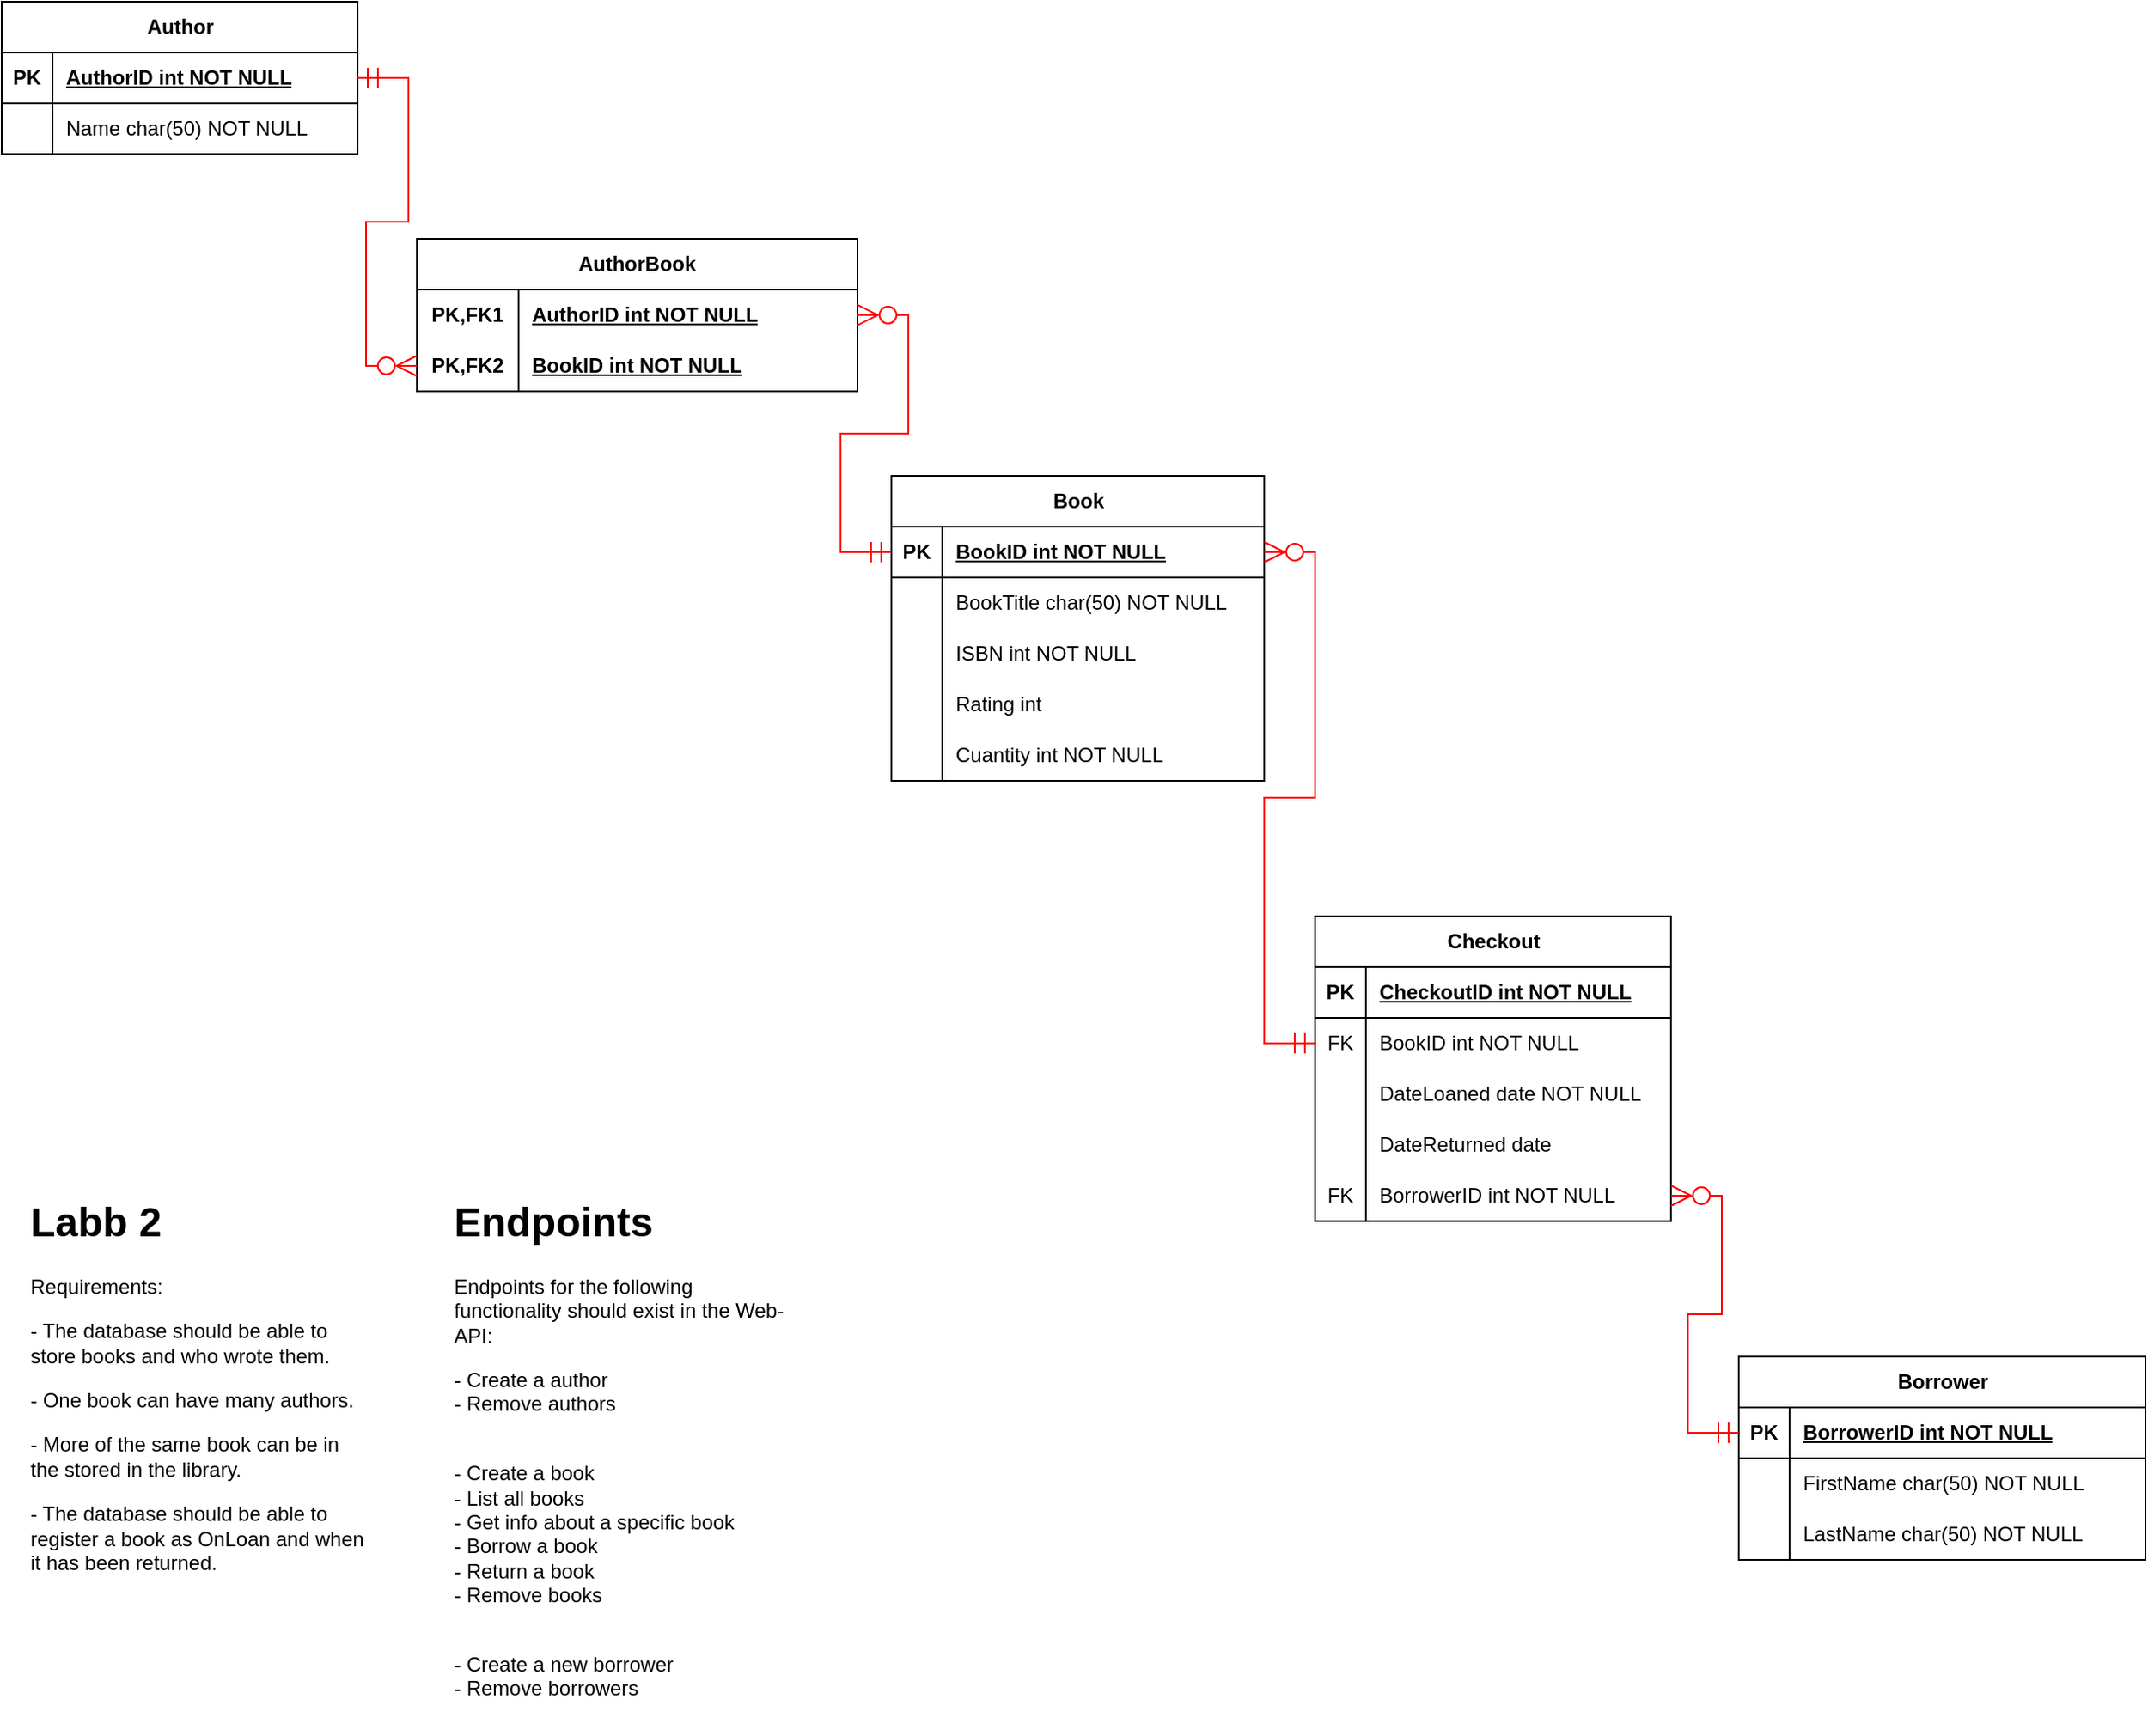 <mxfile version="26.0.4">
  <diagram id="R2lEEEUBdFMjLlhIrx00" name="Page-1">
    <mxGraphModel dx="2183" dy="2573" grid="1" gridSize="10" guides="1" tooltips="1" connect="1" arrows="1" fold="1" page="1" pageScale="1" pageWidth="850" pageHeight="1100" math="0" shadow="0" extFonts="Permanent Marker^https://fonts.googleapis.com/css?family=Permanent+Marker">
      <root>
        <mxCell id="0" />
        <mxCell id="1" parent="0" />
        <mxCell id="jyX-5wP8GBcwN6ynJ2SO-1" value="&lt;h1 style=&quot;margin-top: 0px;&quot;&gt;Labb 2&lt;/h1&gt;&lt;p&gt;Requirements:&lt;/p&gt;&lt;p&gt;- The database should be able to store books and who wrote them.&lt;/p&gt;&lt;p&gt;- One book can have many authors.&lt;/p&gt;&lt;p&gt;- More of the same book can be in the stored in the library.&lt;/p&gt;&lt;p&gt;- The database should be able to register a book as OnLoan and when it has been returned.&lt;/p&gt;" style="text;html=1;whiteSpace=wrap;overflow=hidden;rounded=0;" vertex="1" parent="1">
          <mxGeometry x="235" y="-370" width="200" height="250" as="geometry" />
        </mxCell>
        <mxCell id="jyX-5wP8GBcwN6ynJ2SO-2" value="&lt;h1 style=&quot;margin-top: 0px;&quot;&gt;Endpoints&lt;/h1&gt;&lt;p&gt;Endpoints for the following functionality should exist in the Web-API:&lt;/p&gt;&lt;p&gt;- Create a author&lt;br&gt;- Remove authors&lt;br&gt;&lt;br&gt;&lt;/p&gt;&lt;p&gt;- Create a book&lt;br&gt;- List all books&lt;br&gt;- Get info about a specific book&lt;br&gt;- Borrow a book&lt;br&gt;&lt;span style=&quot;background-color: transparent; color: light-dark(rgb(0, 0, 0), rgb(255, 255, 255));&quot;&gt;- Return a book&lt;br&gt;&lt;/span&gt;&lt;span style=&quot;background-color: transparent; color: light-dark(rgb(0, 0, 0), rgb(255, 255, 255));&quot;&gt;- Remove books&lt;/span&gt;&lt;/p&gt;&lt;p&gt;&lt;br&gt;- Create a new borrower&lt;br&gt;- Remove borrowers&lt;/p&gt;&lt;p&gt;&lt;br&gt;&lt;/p&gt;&lt;p&gt;&lt;br&gt;&lt;/p&gt;&lt;p&gt;&lt;br&gt;&lt;/p&gt;&lt;p&gt;&lt;br&gt;&lt;/p&gt;" style="text;html=1;whiteSpace=wrap;overflow=hidden;rounded=0;" vertex="1" parent="1">
          <mxGeometry x="485" y="-370" width="200" height="320" as="geometry" />
        </mxCell>
        <mxCell id="jyX-5wP8GBcwN6ynJ2SO-28" value="Author" style="shape=table;startSize=30;container=1;collapsible=1;childLayout=tableLayout;fixedRows=1;rowLines=0;fontStyle=1;align=center;resizeLast=1;html=1;" vertex="1" parent="1">
          <mxGeometry x="220" y="-1070" width="210" height="90" as="geometry" />
        </mxCell>
        <mxCell id="jyX-5wP8GBcwN6ynJ2SO-29" value="" style="shape=tableRow;horizontal=0;startSize=0;swimlaneHead=0;swimlaneBody=0;fillColor=none;collapsible=0;dropTarget=0;points=[[0,0.5],[1,0.5]];portConstraint=eastwest;top=0;left=0;right=0;bottom=1;" vertex="1" parent="jyX-5wP8GBcwN6ynJ2SO-28">
          <mxGeometry y="30" width="210" height="30" as="geometry" />
        </mxCell>
        <mxCell id="jyX-5wP8GBcwN6ynJ2SO-30" value="PK" style="shape=partialRectangle;connectable=0;fillColor=none;top=0;left=0;bottom=0;right=0;fontStyle=1;overflow=hidden;whiteSpace=wrap;html=1;" vertex="1" parent="jyX-5wP8GBcwN6ynJ2SO-29">
          <mxGeometry width="30" height="30" as="geometry">
            <mxRectangle width="30" height="30" as="alternateBounds" />
          </mxGeometry>
        </mxCell>
        <mxCell id="jyX-5wP8GBcwN6ynJ2SO-31" value="AuthorID int NOT NULL" style="shape=partialRectangle;connectable=0;fillColor=none;top=0;left=0;bottom=0;right=0;align=left;spacingLeft=6;fontStyle=5;overflow=hidden;whiteSpace=wrap;html=1;" vertex="1" parent="jyX-5wP8GBcwN6ynJ2SO-29">
          <mxGeometry x="30" width="180" height="30" as="geometry">
            <mxRectangle width="180" height="30" as="alternateBounds" />
          </mxGeometry>
        </mxCell>
        <mxCell id="jyX-5wP8GBcwN6ynJ2SO-32" value="" style="shape=tableRow;horizontal=0;startSize=0;swimlaneHead=0;swimlaneBody=0;fillColor=none;collapsible=0;dropTarget=0;points=[[0,0.5],[1,0.5]];portConstraint=eastwest;top=0;left=0;right=0;bottom=0;" vertex="1" parent="jyX-5wP8GBcwN6ynJ2SO-28">
          <mxGeometry y="60" width="210" height="30" as="geometry" />
        </mxCell>
        <mxCell id="jyX-5wP8GBcwN6ynJ2SO-33" value="" style="shape=partialRectangle;connectable=0;fillColor=none;top=0;left=0;bottom=0;right=0;editable=1;overflow=hidden;whiteSpace=wrap;html=1;" vertex="1" parent="jyX-5wP8GBcwN6ynJ2SO-32">
          <mxGeometry width="30" height="30" as="geometry">
            <mxRectangle width="30" height="30" as="alternateBounds" />
          </mxGeometry>
        </mxCell>
        <mxCell id="jyX-5wP8GBcwN6ynJ2SO-34" value="Name char(50) NOT NULL" style="shape=partialRectangle;connectable=0;fillColor=none;top=0;left=0;bottom=0;right=0;align=left;spacingLeft=6;overflow=hidden;whiteSpace=wrap;html=1;" vertex="1" parent="jyX-5wP8GBcwN6ynJ2SO-32">
          <mxGeometry x="30" width="180" height="30" as="geometry">
            <mxRectangle width="180" height="30" as="alternateBounds" />
          </mxGeometry>
        </mxCell>
        <mxCell id="jyX-5wP8GBcwN6ynJ2SO-35" value="Book" style="shape=table;startSize=30;container=1;collapsible=1;childLayout=tableLayout;fixedRows=1;rowLines=0;fontStyle=1;align=center;resizeLast=1;html=1;" vertex="1" parent="1">
          <mxGeometry x="745" y="-790" width="220" height="180" as="geometry" />
        </mxCell>
        <mxCell id="jyX-5wP8GBcwN6ynJ2SO-36" value="" style="shape=tableRow;horizontal=0;startSize=0;swimlaneHead=0;swimlaneBody=0;fillColor=none;collapsible=0;dropTarget=0;points=[[0,0.5],[1,0.5]];portConstraint=eastwest;top=0;left=0;right=0;bottom=1;" vertex="1" parent="jyX-5wP8GBcwN6ynJ2SO-35">
          <mxGeometry y="30" width="220" height="30" as="geometry" />
        </mxCell>
        <mxCell id="jyX-5wP8GBcwN6ynJ2SO-37" value="PK" style="shape=partialRectangle;connectable=0;fillColor=none;top=0;left=0;bottom=0;right=0;fontStyle=1;overflow=hidden;whiteSpace=wrap;html=1;" vertex="1" parent="jyX-5wP8GBcwN6ynJ2SO-36">
          <mxGeometry width="30" height="30" as="geometry">
            <mxRectangle width="30" height="30" as="alternateBounds" />
          </mxGeometry>
        </mxCell>
        <mxCell id="jyX-5wP8GBcwN6ynJ2SO-38" value="BookID int NOT NULL" style="shape=partialRectangle;connectable=0;fillColor=none;top=0;left=0;bottom=0;right=0;align=left;spacingLeft=6;fontStyle=5;overflow=hidden;whiteSpace=wrap;html=1;" vertex="1" parent="jyX-5wP8GBcwN6ynJ2SO-36">
          <mxGeometry x="30" width="190" height="30" as="geometry">
            <mxRectangle width="190" height="30" as="alternateBounds" />
          </mxGeometry>
        </mxCell>
        <mxCell id="jyX-5wP8GBcwN6ynJ2SO-42" value="" style="shape=tableRow;horizontal=0;startSize=0;swimlaneHead=0;swimlaneBody=0;fillColor=none;collapsible=0;dropTarget=0;points=[[0,0.5],[1,0.5]];portConstraint=eastwest;top=0;left=0;right=0;bottom=0;" vertex="1" parent="jyX-5wP8GBcwN6ynJ2SO-35">
          <mxGeometry y="60" width="220" height="30" as="geometry" />
        </mxCell>
        <mxCell id="jyX-5wP8GBcwN6ynJ2SO-43" value="" style="shape=partialRectangle;connectable=0;fillColor=none;top=0;left=0;bottom=0;right=0;editable=1;overflow=hidden;whiteSpace=wrap;html=1;" vertex="1" parent="jyX-5wP8GBcwN6ynJ2SO-42">
          <mxGeometry width="30" height="30" as="geometry">
            <mxRectangle width="30" height="30" as="alternateBounds" />
          </mxGeometry>
        </mxCell>
        <mxCell id="jyX-5wP8GBcwN6ynJ2SO-44" value="BookTitle char(50) NOT NULL" style="shape=partialRectangle;connectable=0;fillColor=none;top=0;left=0;bottom=0;right=0;align=left;spacingLeft=6;overflow=hidden;whiteSpace=wrap;html=1;" vertex="1" parent="jyX-5wP8GBcwN6ynJ2SO-42">
          <mxGeometry x="30" width="190" height="30" as="geometry">
            <mxRectangle width="190" height="30" as="alternateBounds" />
          </mxGeometry>
        </mxCell>
        <mxCell id="jyX-5wP8GBcwN6ynJ2SO-45" value="" style="shape=tableRow;horizontal=0;startSize=0;swimlaneHead=0;swimlaneBody=0;fillColor=none;collapsible=0;dropTarget=0;points=[[0,0.5],[1,0.5]];portConstraint=eastwest;top=0;left=0;right=0;bottom=0;" vertex="1" parent="jyX-5wP8GBcwN6ynJ2SO-35">
          <mxGeometry y="90" width="220" height="30" as="geometry" />
        </mxCell>
        <mxCell id="jyX-5wP8GBcwN6ynJ2SO-46" value="" style="shape=partialRectangle;connectable=0;fillColor=none;top=0;left=0;bottom=0;right=0;editable=1;overflow=hidden;whiteSpace=wrap;html=1;" vertex="1" parent="jyX-5wP8GBcwN6ynJ2SO-45">
          <mxGeometry width="30" height="30" as="geometry">
            <mxRectangle width="30" height="30" as="alternateBounds" />
          </mxGeometry>
        </mxCell>
        <mxCell id="jyX-5wP8GBcwN6ynJ2SO-47" value="ISBN int NOT NULL" style="shape=partialRectangle;connectable=0;fillColor=none;top=0;left=0;bottom=0;right=0;align=left;spacingLeft=6;overflow=hidden;whiteSpace=wrap;html=1;" vertex="1" parent="jyX-5wP8GBcwN6ynJ2SO-45">
          <mxGeometry x="30" width="190" height="30" as="geometry">
            <mxRectangle width="190" height="30" as="alternateBounds" />
          </mxGeometry>
        </mxCell>
        <mxCell id="jyX-5wP8GBcwN6ynJ2SO-48" value="" style="shape=tableRow;horizontal=0;startSize=0;swimlaneHead=0;swimlaneBody=0;fillColor=none;collapsible=0;dropTarget=0;points=[[0,0.5],[1,0.5]];portConstraint=eastwest;top=0;left=0;right=0;bottom=0;" vertex="1" parent="jyX-5wP8GBcwN6ynJ2SO-35">
          <mxGeometry y="120" width="220" height="30" as="geometry" />
        </mxCell>
        <mxCell id="jyX-5wP8GBcwN6ynJ2SO-49" value="" style="shape=partialRectangle;connectable=0;fillColor=none;top=0;left=0;bottom=0;right=0;editable=1;overflow=hidden;whiteSpace=wrap;html=1;" vertex="1" parent="jyX-5wP8GBcwN6ynJ2SO-48">
          <mxGeometry width="30" height="30" as="geometry">
            <mxRectangle width="30" height="30" as="alternateBounds" />
          </mxGeometry>
        </mxCell>
        <mxCell id="jyX-5wP8GBcwN6ynJ2SO-50" value="Rating int&amp;nbsp;" style="shape=partialRectangle;connectable=0;fillColor=none;top=0;left=0;bottom=0;right=0;align=left;spacingLeft=6;overflow=hidden;whiteSpace=wrap;html=1;" vertex="1" parent="jyX-5wP8GBcwN6ynJ2SO-48">
          <mxGeometry x="30" width="190" height="30" as="geometry">
            <mxRectangle width="190" height="30" as="alternateBounds" />
          </mxGeometry>
        </mxCell>
        <mxCell id="jyX-5wP8GBcwN6ynJ2SO-54" value="" style="shape=tableRow;horizontal=0;startSize=0;swimlaneHead=0;swimlaneBody=0;fillColor=none;collapsible=0;dropTarget=0;points=[[0,0.5],[1,0.5]];portConstraint=eastwest;top=0;left=0;right=0;bottom=0;" vertex="1" parent="jyX-5wP8GBcwN6ynJ2SO-35">
          <mxGeometry y="150" width="220" height="30" as="geometry" />
        </mxCell>
        <mxCell id="jyX-5wP8GBcwN6ynJ2SO-55" value="" style="shape=partialRectangle;connectable=0;fillColor=none;top=0;left=0;bottom=0;right=0;editable=1;overflow=hidden;whiteSpace=wrap;html=1;" vertex="1" parent="jyX-5wP8GBcwN6ynJ2SO-54">
          <mxGeometry width="30" height="30" as="geometry">
            <mxRectangle width="30" height="30" as="alternateBounds" />
          </mxGeometry>
        </mxCell>
        <mxCell id="jyX-5wP8GBcwN6ynJ2SO-56" value="Cuantity int NOT NULL" style="shape=partialRectangle;connectable=0;fillColor=none;top=0;left=0;bottom=0;right=0;align=left;spacingLeft=6;overflow=hidden;whiteSpace=wrap;html=1;" vertex="1" parent="jyX-5wP8GBcwN6ynJ2SO-54">
          <mxGeometry x="30" width="190" height="30" as="geometry">
            <mxRectangle width="190" height="30" as="alternateBounds" />
          </mxGeometry>
        </mxCell>
        <mxCell id="jyX-5wP8GBcwN6ynJ2SO-57" value="Borrower" style="shape=table;startSize=30;container=1;collapsible=1;childLayout=tableLayout;fixedRows=1;rowLines=0;fontStyle=1;align=center;resizeLast=1;html=1;" vertex="1" parent="1">
          <mxGeometry x="1245" y="-270" width="240" height="120" as="geometry" />
        </mxCell>
        <mxCell id="jyX-5wP8GBcwN6ynJ2SO-58" value="" style="shape=tableRow;horizontal=0;startSize=0;swimlaneHead=0;swimlaneBody=0;fillColor=none;collapsible=0;dropTarget=0;points=[[0,0.5],[1,0.5]];portConstraint=eastwest;top=0;left=0;right=0;bottom=1;" vertex="1" parent="jyX-5wP8GBcwN6ynJ2SO-57">
          <mxGeometry y="30" width="240" height="30" as="geometry" />
        </mxCell>
        <mxCell id="jyX-5wP8GBcwN6ynJ2SO-59" value="PK" style="shape=partialRectangle;connectable=0;fillColor=none;top=0;left=0;bottom=0;right=0;fontStyle=1;overflow=hidden;whiteSpace=wrap;html=1;" vertex="1" parent="jyX-5wP8GBcwN6ynJ2SO-58">
          <mxGeometry width="30" height="30" as="geometry">
            <mxRectangle width="30" height="30" as="alternateBounds" />
          </mxGeometry>
        </mxCell>
        <mxCell id="jyX-5wP8GBcwN6ynJ2SO-60" value="BorrowerID int NOT NULL" style="shape=partialRectangle;connectable=0;fillColor=none;top=0;left=0;bottom=0;right=0;align=left;spacingLeft=6;fontStyle=5;overflow=hidden;whiteSpace=wrap;html=1;" vertex="1" parent="jyX-5wP8GBcwN6ynJ2SO-58">
          <mxGeometry x="30" width="210" height="30" as="geometry">
            <mxRectangle width="210" height="30" as="alternateBounds" />
          </mxGeometry>
        </mxCell>
        <mxCell id="jyX-5wP8GBcwN6ynJ2SO-61" value="" style="shape=tableRow;horizontal=0;startSize=0;swimlaneHead=0;swimlaneBody=0;fillColor=none;collapsible=0;dropTarget=0;points=[[0,0.5],[1,0.5]];portConstraint=eastwest;top=0;left=0;right=0;bottom=0;" vertex="1" parent="jyX-5wP8GBcwN6ynJ2SO-57">
          <mxGeometry y="60" width="240" height="30" as="geometry" />
        </mxCell>
        <mxCell id="jyX-5wP8GBcwN6ynJ2SO-62" value="" style="shape=partialRectangle;connectable=0;fillColor=none;top=0;left=0;bottom=0;right=0;editable=1;overflow=hidden;whiteSpace=wrap;html=1;" vertex="1" parent="jyX-5wP8GBcwN6ynJ2SO-61">
          <mxGeometry width="30" height="30" as="geometry">
            <mxRectangle width="30" height="30" as="alternateBounds" />
          </mxGeometry>
        </mxCell>
        <mxCell id="jyX-5wP8GBcwN6ynJ2SO-63" value="FirstName char(50) NOT NULL" style="shape=partialRectangle;connectable=0;fillColor=none;top=0;left=0;bottom=0;right=0;align=left;spacingLeft=6;overflow=hidden;whiteSpace=wrap;html=1;" vertex="1" parent="jyX-5wP8GBcwN6ynJ2SO-61">
          <mxGeometry x="30" width="210" height="30" as="geometry">
            <mxRectangle width="210" height="30" as="alternateBounds" />
          </mxGeometry>
        </mxCell>
        <mxCell id="jyX-5wP8GBcwN6ynJ2SO-64" value="" style="shape=tableRow;horizontal=0;startSize=0;swimlaneHead=0;swimlaneBody=0;fillColor=none;collapsible=0;dropTarget=0;points=[[0,0.5],[1,0.5]];portConstraint=eastwest;top=0;left=0;right=0;bottom=0;" vertex="1" parent="jyX-5wP8GBcwN6ynJ2SO-57">
          <mxGeometry y="90" width="240" height="30" as="geometry" />
        </mxCell>
        <mxCell id="jyX-5wP8GBcwN6ynJ2SO-65" value="" style="shape=partialRectangle;connectable=0;fillColor=none;top=0;left=0;bottom=0;right=0;editable=1;overflow=hidden;whiteSpace=wrap;html=1;" vertex="1" parent="jyX-5wP8GBcwN6ynJ2SO-64">
          <mxGeometry width="30" height="30" as="geometry">
            <mxRectangle width="30" height="30" as="alternateBounds" />
          </mxGeometry>
        </mxCell>
        <mxCell id="jyX-5wP8GBcwN6ynJ2SO-66" value="LastName char(50) NOT NULL" style="shape=partialRectangle;connectable=0;fillColor=none;top=0;left=0;bottom=0;right=0;align=left;spacingLeft=6;overflow=hidden;whiteSpace=wrap;html=1;" vertex="1" parent="jyX-5wP8GBcwN6ynJ2SO-64">
          <mxGeometry x="30" width="210" height="30" as="geometry">
            <mxRectangle width="210" height="30" as="alternateBounds" />
          </mxGeometry>
        </mxCell>
        <mxCell id="jyX-5wP8GBcwN6ynJ2SO-73" value="AuthorBook" style="shape=table;startSize=30;container=1;collapsible=1;childLayout=tableLayout;fixedRows=1;rowLines=0;fontStyle=1;align=center;resizeLast=1;html=1;whiteSpace=wrap;" vertex="1" parent="1">
          <mxGeometry x="465" y="-930" width="260" height="90" as="geometry" />
        </mxCell>
        <mxCell id="jyX-5wP8GBcwN6ynJ2SO-74" value="" style="shape=tableRow;horizontal=0;startSize=0;swimlaneHead=0;swimlaneBody=0;fillColor=none;collapsible=0;dropTarget=0;points=[[0,0.5],[1,0.5]];portConstraint=eastwest;top=0;left=0;right=0;bottom=0;html=1;" vertex="1" parent="jyX-5wP8GBcwN6ynJ2SO-73">
          <mxGeometry y="30" width="260" height="30" as="geometry" />
        </mxCell>
        <mxCell id="jyX-5wP8GBcwN6ynJ2SO-75" value="PK,FK1" style="shape=partialRectangle;connectable=0;fillColor=none;top=0;left=0;bottom=0;right=0;fontStyle=1;overflow=hidden;html=1;whiteSpace=wrap;" vertex="1" parent="jyX-5wP8GBcwN6ynJ2SO-74">
          <mxGeometry width="60" height="30" as="geometry">
            <mxRectangle width="60" height="30" as="alternateBounds" />
          </mxGeometry>
        </mxCell>
        <mxCell id="jyX-5wP8GBcwN6ynJ2SO-76" value="AuthorID int NOT NULL" style="shape=partialRectangle;connectable=0;fillColor=none;top=0;left=0;bottom=0;right=0;align=left;spacingLeft=6;fontStyle=5;overflow=hidden;html=1;whiteSpace=wrap;" vertex="1" parent="jyX-5wP8GBcwN6ynJ2SO-74">
          <mxGeometry x="60" width="200" height="30" as="geometry">
            <mxRectangle width="200" height="30" as="alternateBounds" />
          </mxGeometry>
        </mxCell>
        <mxCell id="jyX-5wP8GBcwN6ynJ2SO-77" value="" style="shape=tableRow;horizontal=0;startSize=0;swimlaneHead=0;swimlaneBody=0;fillColor=none;collapsible=0;dropTarget=0;points=[[0,0.5],[1,0.5]];portConstraint=eastwest;top=0;left=0;right=0;bottom=1;html=1;" vertex="1" parent="jyX-5wP8GBcwN6ynJ2SO-73">
          <mxGeometry y="60" width="260" height="30" as="geometry" />
        </mxCell>
        <mxCell id="jyX-5wP8GBcwN6ynJ2SO-78" value="PK,FK2" style="shape=partialRectangle;connectable=0;fillColor=none;top=0;left=0;bottom=0;right=0;fontStyle=1;overflow=hidden;html=1;whiteSpace=wrap;" vertex="1" parent="jyX-5wP8GBcwN6ynJ2SO-77">
          <mxGeometry width="60" height="30" as="geometry">
            <mxRectangle width="60" height="30" as="alternateBounds" />
          </mxGeometry>
        </mxCell>
        <mxCell id="jyX-5wP8GBcwN6ynJ2SO-79" value="BookID int NOT NULL" style="shape=partialRectangle;connectable=0;fillColor=none;top=0;left=0;bottom=0;right=0;align=left;spacingLeft=6;fontStyle=5;overflow=hidden;html=1;whiteSpace=wrap;" vertex="1" parent="jyX-5wP8GBcwN6ynJ2SO-77">
          <mxGeometry x="60" width="200" height="30" as="geometry">
            <mxRectangle width="200" height="30" as="alternateBounds" />
          </mxGeometry>
        </mxCell>
        <mxCell id="jyX-5wP8GBcwN6ynJ2SO-80" value="" style="edgeStyle=entityRelationEdgeStyle;fontSize=12;html=1;endArrow=ERzeroToMany;rounded=0;entryX=1;entryY=0.5;entryDx=0;entryDy=0;exitX=0;exitY=0.5;exitDx=0;exitDy=0;startArrow=ERmandOne;startFill=0;endSize=10;startSize=10;strokeColor=light-dark(#ff0000, #ededed);endFill=0;" edge="1" parent="1" source="jyX-5wP8GBcwN6ynJ2SO-36" target="jyX-5wP8GBcwN6ynJ2SO-74">
          <mxGeometry width="100" height="100" relative="1" as="geometry">
            <mxPoint x="955" y="-880" as="sourcePoint" />
            <mxPoint x="895" y="-1060" as="targetPoint" />
          </mxGeometry>
        </mxCell>
        <mxCell id="jyX-5wP8GBcwN6ynJ2SO-81" value="" style="edgeStyle=entityRelationEdgeStyle;fontSize=12;html=1;endArrow=ERmandOne;rounded=0;entryX=1;entryY=0.5;entryDx=0;entryDy=0;exitX=0;exitY=0.5;exitDx=0;exitDy=0;startArrow=ERzeroToMany;startFill=0;endFill=0;endSize=10;startSize=10;strokeColor=light-dark(#ff0000, #ededed);" edge="1" parent="1" source="jyX-5wP8GBcwN6ynJ2SO-77" target="jyX-5wP8GBcwN6ynJ2SO-29">
          <mxGeometry width="100" height="100" relative="1" as="geometry">
            <mxPoint x="495" y="-910" as="sourcePoint" />
            <mxPoint x="435" y="-1120" as="targetPoint" />
          </mxGeometry>
        </mxCell>
        <mxCell id="jyX-5wP8GBcwN6ynJ2SO-113" value="Checkout" style="shape=table;startSize=30;container=1;collapsible=1;childLayout=tableLayout;fixedRows=1;rowLines=0;fontStyle=1;align=center;resizeLast=1;html=1;" vertex="1" parent="1">
          <mxGeometry x="995" y="-530" width="210" height="180" as="geometry" />
        </mxCell>
        <mxCell id="jyX-5wP8GBcwN6ynJ2SO-114" value="" style="shape=tableRow;horizontal=0;startSize=0;swimlaneHead=0;swimlaneBody=0;fillColor=none;collapsible=0;dropTarget=0;points=[[0,0.5],[1,0.5]];portConstraint=eastwest;top=0;left=0;right=0;bottom=1;" vertex="1" parent="jyX-5wP8GBcwN6ynJ2SO-113">
          <mxGeometry y="30" width="210" height="30" as="geometry" />
        </mxCell>
        <mxCell id="jyX-5wP8GBcwN6ynJ2SO-115" value="PK" style="shape=partialRectangle;connectable=0;fillColor=none;top=0;left=0;bottom=0;right=0;fontStyle=1;overflow=hidden;whiteSpace=wrap;html=1;" vertex="1" parent="jyX-5wP8GBcwN6ynJ2SO-114">
          <mxGeometry width="30" height="30" as="geometry">
            <mxRectangle width="30" height="30" as="alternateBounds" />
          </mxGeometry>
        </mxCell>
        <mxCell id="jyX-5wP8GBcwN6ynJ2SO-116" value="CheckoutID int NOT NULL" style="shape=partialRectangle;connectable=0;fillColor=none;top=0;left=0;bottom=0;right=0;align=left;spacingLeft=6;fontStyle=5;overflow=hidden;whiteSpace=wrap;html=1;" vertex="1" parent="jyX-5wP8GBcwN6ynJ2SO-114">
          <mxGeometry x="30" width="180" height="30" as="geometry">
            <mxRectangle width="180" height="30" as="alternateBounds" />
          </mxGeometry>
        </mxCell>
        <mxCell id="jyX-5wP8GBcwN6ynJ2SO-117" value="" style="shape=tableRow;horizontal=0;startSize=0;swimlaneHead=0;swimlaneBody=0;fillColor=none;collapsible=0;dropTarget=0;points=[[0,0.5],[1,0.5]];portConstraint=eastwest;top=0;left=0;right=0;bottom=0;" vertex="1" parent="jyX-5wP8GBcwN6ynJ2SO-113">
          <mxGeometry y="60" width="210" height="30" as="geometry" />
        </mxCell>
        <mxCell id="jyX-5wP8GBcwN6ynJ2SO-118" value="&lt;span style=&quot;text-wrap-mode: nowrap;&quot;&gt;FK&lt;/span&gt;" style="shape=partialRectangle;connectable=0;fillColor=none;top=0;left=0;bottom=0;right=0;editable=1;overflow=hidden;whiteSpace=wrap;html=1;" vertex="1" parent="jyX-5wP8GBcwN6ynJ2SO-117">
          <mxGeometry width="30" height="30" as="geometry">
            <mxRectangle width="30" height="30" as="alternateBounds" />
          </mxGeometry>
        </mxCell>
        <mxCell id="jyX-5wP8GBcwN6ynJ2SO-119" value="&lt;span style=&quot;&quot;&gt;BookID int NOT NULL&lt;/span&gt;" style="shape=partialRectangle;connectable=0;fillColor=none;top=0;left=0;bottom=0;right=0;align=left;spacingLeft=6;overflow=hidden;whiteSpace=wrap;html=1;fontStyle=0" vertex="1" parent="jyX-5wP8GBcwN6ynJ2SO-117">
          <mxGeometry x="30" width="180" height="30" as="geometry">
            <mxRectangle width="180" height="30" as="alternateBounds" />
          </mxGeometry>
        </mxCell>
        <mxCell id="jyX-5wP8GBcwN6ynJ2SO-120" value="" style="shape=tableRow;horizontal=0;startSize=0;swimlaneHead=0;swimlaneBody=0;fillColor=none;collapsible=0;dropTarget=0;points=[[0,0.5],[1,0.5]];portConstraint=eastwest;top=0;left=0;right=0;bottom=0;" vertex="1" parent="jyX-5wP8GBcwN6ynJ2SO-113">
          <mxGeometry y="90" width="210" height="30" as="geometry" />
        </mxCell>
        <mxCell id="jyX-5wP8GBcwN6ynJ2SO-121" value="" style="shape=partialRectangle;connectable=0;fillColor=none;top=0;left=0;bottom=0;right=0;editable=1;overflow=hidden;whiteSpace=wrap;html=1;" vertex="1" parent="jyX-5wP8GBcwN6ynJ2SO-120">
          <mxGeometry width="30" height="30" as="geometry">
            <mxRectangle width="30" height="30" as="alternateBounds" />
          </mxGeometry>
        </mxCell>
        <mxCell id="jyX-5wP8GBcwN6ynJ2SO-122" value="DateLoaned date NOT NULL" style="shape=partialRectangle;connectable=0;fillColor=none;top=0;left=0;bottom=0;right=0;align=left;spacingLeft=6;overflow=hidden;whiteSpace=wrap;html=1;" vertex="1" parent="jyX-5wP8GBcwN6ynJ2SO-120">
          <mxGeometry x="30" width="180" height="30" as="geometry">
            <mxRectangle width="180" height="30" as="alternateBounds" />
          </mxGeometry>
        </mxCell>
        <mxCell id="jyX-5wP8GBcwN6ynJ2SO-123" value="" style="shape=tableRow;horizontal=0;startSize=0;swimlaneHead=0;swimlaneBody=0;fillColor=none;collapsible=0;dropTarget=0;points=[[0,0.5],[1,0.5]];portConstraint=eastwest;top=0;left=0;right=0;bottom=0;" vertex="1" parent="jyX-5wP8GBcwN6ynJ2SO-113">
          <mxGeometry y="120" width="210" height="30" as="geometry" />
        </mxCell>
        <mxCell id="jyX-5wP8GBcwN6ynJ2SO-124" value="" style="shape=partialRectangle;connectable=0;fillColor=none;top=0;left=0;bottom=0;right=0;editable=1;overflow=hidden;whiteSpace=wrap;html=1;" vertex="1" parent="jyX-5wP8GBcwN6ynJ2SO-123">
          <mxGeometry width="30" height="30" as="geometry">
            <mxRectangle width="30" height="30" as="alternateBounds" />
          </mxGeometry>
        </mxCell>
        <mxCell id="jyX-5wP8GBcwN6ynJ2SO-125" value="DateReturned date&amp;nbsp;" style="shape=partialRectangle;connectable=0;fillColor=none;top=0;left=0;bottom=0;right=0;align=left;spacingLeft=6;overflow=hidden;whiteSpace=wrap;html=1;" vertex="1" parent="jyX-5wP8GBcwN6ynJ2SO-123">
          <mxGeometry x="30" width="180" height="30" as="geometry">
            <mxRectangle width="180" height="30" as="alternateBounds" />
          </mxGeometry>
        </mxCell>
        <mxCell id="jyX-5wP8GBcwN6ynJ2SO-129" value="" style="shape=tableRow;horizontal=0;startSize=0;swimlaneHead=0;swimlaneBody=0;fillColor=none;collapsible=0;dropTarget=0;points=[[0,0.5],[1,0.5]];portConstraint=eastwest;top=0;left=0;right=0;bottom=0;" vertex="1" parent="jyX-5wP8GBcwN6ynJ2SO-113">
          <mxGeometry y="150" width="210" height="30" as="geometry" />
        </mxCell>
        <mxCell id="jyX-5wP8GBcwN6ynJ2SO-130" value="&lt;span style=&quot;text-wrap-mode: nowrap;&quot;&gt;FK&lt;/span&gt;" style="shape=partialRectangle;connectable=0;fillColor=none;top=0;left=0;bottom=0;right=0;editable=1;overflow=hidden;whiteSpace=wrap;html=1;" vertex="1" parent="jyX-5wP8GBcwN6ynJ2SO-129">
          <mxGeometry width="30" height="30" as="geometry">
            <mxRectangle width="30" height="30" as="alternateBounds" />
          </mxGeometry>
        </mxCell>
        <mxCell id="jyX-5wP8GBcwN6ynJ2SO-131" value="BorrowerID int NOT NULL" style="shape=partialRectangle;connectable=0;fillColor=none;top=0;left=0;bottom=0;right=0;align=left;spacingLeft=6;overflow=hidden;whiteSpace=wrap;html=1;" vertex="1" parent="jyX-5wP8GBcwN6ynJ2SO-129">
          <mxGeometry x="30" width="180" height="30" as="geometry">
            <mxRectangle width="180" height="30" as="alternateBounds" />
          </mxGeometry>
        </mxCell>
        <mxCell id="jyX-5wP8GBcwN6ynJ2SO-132" value="" style="edgeStyle=entityRelationEdgeStyle;fontSize=12;html=1;endArrow=ERmandOne;rounded=0;entryX=0;entryY=0.5;entryDx=0;entryDy=0;exitX=1;exitY=0.5;exitDx=0;exitDy=0;startArrow=ERzeroToMany;startFill=0;endFill=0;endSize=10;startSize=10;strokeColor=light-dark(#ff0000, #ededed);" edge="1" parent="1" source="jyX-5wP8GBcwN6ynJ2SO-129" target="jyX-5wP8GBcwN6ynJ2SO-58">
          <mxGeometry width="100" height="100" relative="1" as="geometry">
            <mxPoint x="625" y="-840" as="sourcePoint" />
            <mxPoint x="520" y="-600" as="targetPoint" />
          </mxGeometry>
        </mxCell>
        <mxCell id="jyX-5wP8GBcwN6ynJ2SO-177" value="" style="edgeStyle=entityRelationEdgeStyle;fontSize=12;html=1;endArrow=ERzeroToMany;rounded=0;entryX=1;entryY=0.5;entryDx=0;entryDy=0;exitX=0;exitY=0.5;exitDx=0;exitDy=0;startArrow=ERmandOne;startFill=0;endSize=10;startSize=10;strokeColor=light-dark(#ff0000, #ededed);endFill=0;" edge="1" parent="1" source="jyX-5wP8GBcwN6ynJ2SO-117" target="jyX-5wP8GBcwN6ynJ2SO-36">
          <mxGeometry width="100" height="100" relative="1" as="geometry">
            <mxPoint x="1185" y="-890" as="sourcePoint" />
            <mxPoint x="1125" y="-890" as="targetPoint" />
            <Array as="points">
              <mxPoint x="1015" y="-1020" />
            </Array>
          </mxGeometry>
        </mxCell>
      </root>
    </mxGraphModel>
  </diagram>
</mxfile>
